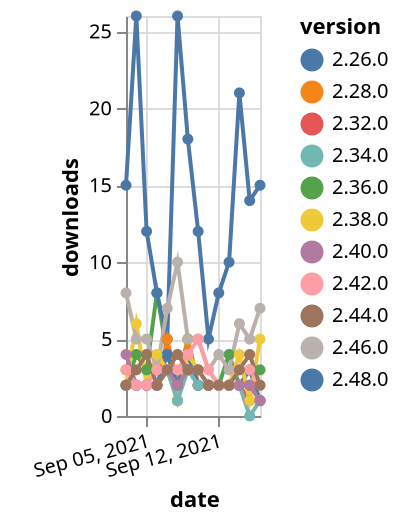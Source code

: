 {"$schema": "https://vega.github.io/schema/vega-lite/v5.json", "description": "A simple bar chart with embedded data.", "data": {"values": [{"date": "2021-09-03", "total": 4665, "delta": 2, "version": "2.36.0"}, {"date": "2021-09-04", "total": 4669, "delta": 4, "version": "2.36.0"}, {"date": "2021-09-05", "total": 4672, "delta": 3, "version": "2.36.0"}, {"date": "2021-09-06", "total": 4680, "delta": 8, "version": "2.36.0"}, {"date": "2021-09-07", "total": 4684, "delta": 4, "version": "2.36.0"}, {"date": "2021-09-08", "total": 4686, "delta": 2, "version": "2.36.0"}, {"date": "2021-09-09", "total": 4691, "delta": 5, "version": "2.36.0"}, {"date": "2021-09-10", "total": 4693, "delta": 2, "version": "2.36.0"}, {"date": "2021-09-11", "total": 4695, "delta": 2, "version": "2.36.0"}, {"date": "2021-09-12", "total": 4697, "delta": 2, "version": "2.36.0"}, {"date": "2021-09-13", "total": 4701, "delta": 4, "version": "2.36.0"}, {"date": "2021-09-14", "total": 4703, "delta": 2, "version": "2.36.0"}, {"date": "2021-09-15", "total": 4705, "delta": 2, "version": "2.36.0"}, {"date": "2021-09-16", "total": 4708, "delta": 3, "version": "2.36.0"}, {"date": "2021-09-03", "total": 837, "delta": 15, "version": "2.48.0"}, {"date": "2021-09-04", "total": 863, "delta": 26, "version": "2.48.0"}, {"date": "2021-09-05", "total": 875, "delta": 12, "version": "2.48.0"}, {"date": "2021-09-06", "total": 883, "delta": 8, "version": "2.48.0"}, {"date": "2021-09-07", "total": 888, "delta": 5, "version": "2.48.0"}, {"date": "2021-09-08", "total": 914, "delta": 26, "version": "2.48.0"}, {"date": "2021-09-09", "total": 932, "delta": 18, "version": "2.48.0"}, {"date": "2021-09-10", "total": 944, "delta": 12, "version": "2.48.0"}, {"date": "2021-09-11", "total": 949, "delta": 5, "version": "2.48.0"}, {"date": "2021-09-12", "total": 957, "delta": 8, "version": "2.48.0"}, {"date": "2021-09-13", "total": 967, "delta": 10, "version": "2.48.0"}, {"date": "2021-09-14", "total": 988, "delta": 21, "version": "2.48.0"}, {"date": "2021-09-15", "total": 1002, "delta": 14, "version": "2.48.0"}, {"date": "2021-09-16", "total": 1017, "delta": 15, "version": "2.48.0"}, {"date": "2021-09-03", "total": 2818, "delta": 2, "version": "2.32.0"}, {"date": "2021-09-04", "total": 2820, "delta": 2, "version": "2.32.0"}, {"date": "2021-09-05", "total": 2822, "delta": 2, "version": "2.32.0"}, {"date": "2021-09-06", "total": 2824, "delta": 2, "version": "2.32.0"}, {"date": "2021-09-07", "total": 2827, "delta": 3, "version": "2.32.0"}, {"date": "2021-09-08", "total": 2828, "delta": 1, "version": "2.32.0"}, {"date": "2021-09-09", "total": 2832, "delta": 4, "version": "2.32.0"}, {"date": "2021-09-10", "total": 2834, "delta": 2, "version": "2.32.0"}, {"date": "2021-09-11", "total": 2836, "delta": 2, "version": "2.32.0"}, {"date": "2021-09-12", "total": 2838, "delta": 2, "version": "2.32.0"}, {"date": "2021-09-13", "total": 2840, "delta": 2, "version": "2.32.0"}, {"date": "2021-09-14", "total": 2842, "delta": 2, "version": "2.32.0"}, {"date": "2021-09-15", "total": 2843, "delta": 1, "version": "2.32.0"}, {"date": "2021-09-16", "total": 2844, "delta": 1, "version": "2.32.0"}, {"date": "2021-09-03", "total": 5978, "delta": 3, "version": "2.28.0"}, {"date": "2021-09-04", "total": 5980, "delta": 2, "version": "2.28.0"}, {"date": "2021-09-05", "total": 5982, "delta": 2, "version": "2.28.0"}, {"date": "2021-09-06", "total": 5984, "delta": 2, "version": "2.28.0"}, {"date": "2021-09-07", "total": 5989, "delta": 5, "version": "2.28.0"}, {"date": "2021-09-08", "total": 5991, "delta": 2, "version": "2.28.0"}, {"date": "2021-09-09", "total": 5996, "delta": 5, "version": "2.28.0"}, {"date": "2021-09-10", "total": 5998, "delta": 2, "version": "2.28.0"}, {"date": "2021-09-11", "total": 6000, "delta": 2, "version": "2.28.0"}, {"date": "2021-09-12", "total": 6002, "delta": 2, "version": "2.28.0"}, {"date": "2021-09-13", "total": 6004, "delta": 2, "version": "2.28.0"}, {"date": "2021-09-14", "total": 6006, "delta": 2, "version": "2.28.0"}, {"date": "2021-09-15", "total": 6008, "delta": 2, "version": "2.28.0"}, {"date": "2021-09-16", "total": 6009, "delta": 1, "version": "2.28.0"}, {"date": "2021-09-03", "total": 4738, "delta": 2, "version": "2.26.0"}, {"date": "2021-09-04", "total": 4740, "delta": 2, "version": "2.26.0"}, {"date": "2021-09-05", "total": 4742, "delta": 2, "version": "2.26.0"}, {"date": "2021-09-06", "total": 4744, "delta": 2, "version": "2.26.0"}, {"date": "2021-09-07", "total": 4748, "delta": 4, "version": "2.26.0"}, {"date": "2021-09-08", "total": 4750, "delta": 2, "version": "2.26.0"}, {"date": "2021-09-09", "total": 4754, "delta": 4, "version": "2.26.0"}, {"date": "2021-09-10", "total": 4756, "delta": 2, "version": "2.26.0"}, {"date": "2021-09-11", "total": 4758, "delta": 2, "version": "2.26.0"}, {"date": "2021-09-12", "total": 4760, "delta": 2, "version": "2.26.0"}, {"date": "2021-09-13", "total": 4762, "delta": 2, "version": "2.26.0"}, {"date": "2021-09-14", "total": 4764, "delta": 2, "version": "2.26.0"}, {"date": "2021-09-15", "total": 4767, "delta": 3, "version": "2.26.0"}, {"date": "2021-09-16", "total": 4768, "delta": 1, "version": "2.26.0"}, {"date": "2021-09-03", "total": 6266, "delta": 2, "version": "2.38.0"}, {"date": "2021-09-04", "total": 6272, "delta": 6, "version": "2.38.0"}, {"date": "2021-09-05", "total": 6274, "delta": 2, "version": "2.38.0"}, {"date": "2021-09-06", "total": 6278, "delta": 4, "version": "2.38.0"}, {"date": "2021-09-07", "total": 6281, "delta": 3, "version": "2.38.0"}, {"date": "2021-09-08", "total": 6282, "delta": 1, "version": "2.38.0"}, {"date": "2021-09-09", "total": 6286, "delta": 4, "version": "2.38.0"}, {"date": "2021-09-10", "total": 6289, "delta": 3, "version": "2.38.0"}, {"date": "2021-09-11", "total": 6292, "delta": 3, "version": "2.38.0"}, {"date": "2021-09-12", "total": 6294, "delta": 2, "version": "2.38.0"}, {"date": "2021-09-13", "total": 6296, "delta": 2, "version": "2.38.0"}, {"date": "2021-09-14", "total": 6300, "delta": 4, "version": "2.38.0"}, {"date": "2021-09-15", "total": 6301, "delta": 1, "version": "2.38.0"}, {"date": "2021-09-16", "total": 6306, "delta": 5, "version": "2.38.0"}, {"date": "2021-09-03", "total": 5954, "delta": 2, "version": "2.34.0"}, {"date": "2021-09-04", "total": 5956, "delta": 2, "version": "2.34.0"}, {"date": "2021-09-05", "total": 5958, "delta": 2, "version": "2.34.0"}, {"date": "2021-09-06", "total": 5960, "delta": 2, "version": "2.34.0"}, {"date": "2021-09-07", "total": 5963, "delta": 3, "version": "2.34.0"}, {"date": "2021-09-08", "total": 5964, "delta": 1, "version": "2.34.0"}, {"date": "2021-09-09", "total": 5967, "delta": 3, "version": "2.34.0"}, {"date": "2021-09-10", "total": 5969, "delta": 2, "version": "2.34.0"}, {"date": "2021-09-11", "total": 5971, "delta": 2, "version": "2.34.0"}, {"date": "2021-09-12", "total": 5973, "delta": 2, "version": "2.34.0"}, {"date": "2021-09-13", "total": 5975, "delta": 2, "version": "2.34.0"}, {"date": "2021-09-14", "total": 5977, "delta": 2, "version": "2.34.0"}, {"date": "2021-09-15", "total": 5977, "delta": 0, "version": "2.34.0"}, {"date": "2021-09-16", "total": 5978, "delta": 1, "version": "2.34.0"}, {"date": "2021-09-03", "total": 2633, "delta": 4, "version": "2.40.0"}, {"date": "2021-09-04", "total": 2635, "delta": 2, "version": "2.40.0"}, {"date": "2021-09-05", "total": 2637, "delta": 2, "version": "2.40.0"}, {"date": "2021-09-06", "total": 2639, "delta": 2, "version": "2.40.0"}, {"date": "2021-09-07", "total": 2642, "delta": 3, "version": "2.40.0"}, {"date": "2021-09-08", "total": 2644, "delta": 2, "version": "2.40.0"}, {"date": "2021-09-09", "total": 2647, "delta": 3, "version": "2.40.0"}, {"date": "2021-09-10", "total": 2650, "delta": 3, "version": "2.40.0"}, {"date": "2021-09-11", "total": 2652, "delta": 2, "version": "2.40.0"}, {"date": "2021-09-12", "total": 2654, "delta": 2, "version": "2.40.0"}, {"date": "2021-09-13", "total": 2656, "delta": 2, "version": "2.40.0"}, {"date": "2021-09-14", "total": 2658, "delta": 2, "version": "2.40.0"}, {"date": "2021-09-15", "total": 2660, "delta": 2, "version": "2.40.0"}, {"date": "2021-09-16", "total": 2661, "delta": 1, "version": "2.40.0"}, {"date": "2021-09-03", "total": 2775, "delta": 8, "version": "2.46.0"}, {"date": "2021-09-04", "total": 2780, "delta": 5, "version": "2.46.0"}, {"date": "2021-09-05", "total": 2785, "delta": 5, "version": "2.46.0"}, {"date": "2021-09-06", "total": 2788, "delta": 3, "version": "2.46.0"}, {"date": "2021-09-07", "total": 2795, "delta": 7, "version": "2.46.0"}, {"date": "2021-09-08", "total": 2805, "delta": 10, "version": "2.46.0"}, {"date": "2021-09-09", "total": 2810, "delta": 5, "version": "2.46.0"}, {"date": "2021-09-10", "total": 2815, "delta": 5, "version": "2.46.0"}, {"date": "2021-09-11", "total": 2818, "delta": 3, "version": "2.46.0"}, {"date": "2021-09-12", "total": 2822, "delta": 4, "version": "2.46.0"}, {"date": "2021-09-13", "total": 2825, "delta": 3, "version": "2.46.0"}, {"date": "2021-09-14", "total": 2831, "delta": 6, "version": "2.46.0"}, {"date": "2021-09-15", "total": 2836, "delta": 5, "version": "2.46.0"}, {"date": "2021-09-16", "total": 2843, "delta": 7, "version": "2.46.0"}, {"date": "2021-09-03", "total": 3416, "delta": 3, "version": "2.42.0"}, {"date": "2021-09-04", "total": 3418, "delta": 2, "version": "2.42.0"}, {"date": "2021-09-05", "total": 3420, "delta": 2, "version": "2.42.0"}, {"date": "2021-09-06", "total": 3423, "delta": 3, "version": "2.42.0"}, {"date": "2021-09-07", "total": 3426, "delta": 3, "version": "2.42.0"}, {"date": "2021-09-08", "total": 3429, "delta": 3, "version": "2.42.0"}, {"date": "2021-09-09", "total": 3433, "delta": 4, "version": "2.42.0"}, {"date": "2021-09-10", "total": 3438, "delta": 5, "version": "2.42.0"}, {"date": "2021-09-11", "total": 3441, "delta": 3, "version": "2.42.0"}, {"date": "2021-09-12", "total": 3443, "delta": 2, "version": "2.42.0"}, {"date": "2021-09-13", "total": 3445, "delta": 2, "version": "2.42.0"}, {"date": "2021-09-14", "total": 3448, "delta": 3, "version": "2.42.0"}, {"date": "2021-09-15", "total": 3451, "delta": 3, "version": "2.42.0"}, {"date": "2021-09-16", "total": 3453, "delta": 2, "version": "2.42.0"}, {"date": "2021-09-03", "total": 1706, "delta": 2, "version": "2.44.0"}, {"date": "2021-09-04", "total": 1709, "delta": 3, "version": "2.44.0"}, {"date": "2021-09-05", "total": 1713, "delta": 4, "version": "2.44.0"}, {"date": "2021-09-06", "total": 1715, "delta": 2, "version": "2.44.0"}, {"date": "2021-09-07", "total": 1718, "delta": 3, "version": "2.44.0"}, {"date": "2021-09-08", "total": 1722, "delta": 4, "version": "2.44.0"}, {"date": "2021-09-09", "total": 1725, "delta": 3, "version": "2.44.0"}, {"date": "2021-09-10", "total": 1728, "delta": 3, "version": "2.44.0"}, {"date": "2021-09-11", "total": 1730, "delta": 2, "version": "2.44.0"}, {"date": "2021-09-12", "total": 1732, "delta": 2, "version": "2.44.0"}, {"date": "2021-09-13", "total": 1734, "delta": 2, "version": "2.44.0"}, {"date": "2021-09-14", "total": 1737, "delta": 3, "version": "2.44.0"}, {"date": "2021-09-15", "total": 1741, "delta": 4, "version": "2.44.0"}, {"date": "2021-09-16", "total": 1743, "delta": 2, "version": "2.44.0"}]}, "width": "container", "mark": {"type": "line", "point": {"filled": true}}, "encoding": {"x": {"field": "date", "type": "temporal", "timeUnit": "yearmonthdate", "title": "date", "axis": {"labelAngle": -15}}, "y": {"field": "delta", "type": "quantitative", "title": "downloads"}, "color": {"field": "version", "type": "nominal"}, "tooltip": {"field": "delta"}}}
